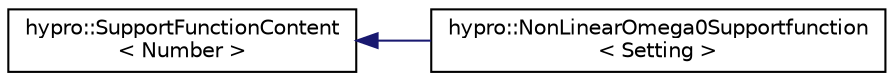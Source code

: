 digraph "Graphical Class Hierarchy"
{
  edge [fontname="Helvetica",fontsize="10",labelfontname="Helvetica",labelfontsize="10"];
  node [fontname="Helvetica",fontsize="10",shape=record];
  rankdir="LR";
  Node1 [label="hypro::SupportFunctionContent\l\< Number \>",height=0.2,width=0.4,color="black", fillcolor="white", style="filled",URL="$classhypro_1_1SupportFunctionContent.html",tooltip="Class for support function content. "];
  Node1 -> Node2 [dir="back",color="midnightblue",fontsize="10",style="solid",fontname="Helvetica"];
  Node2 [label="hypro::NonLinearOmega0Supportfunction\l\< Setting \>",height=0.2,width=0.4,color="black", fillcolor="white", style="filled",URL="$classhypro_1_1NonLinearOmega0Supportfunction.html"];
}
